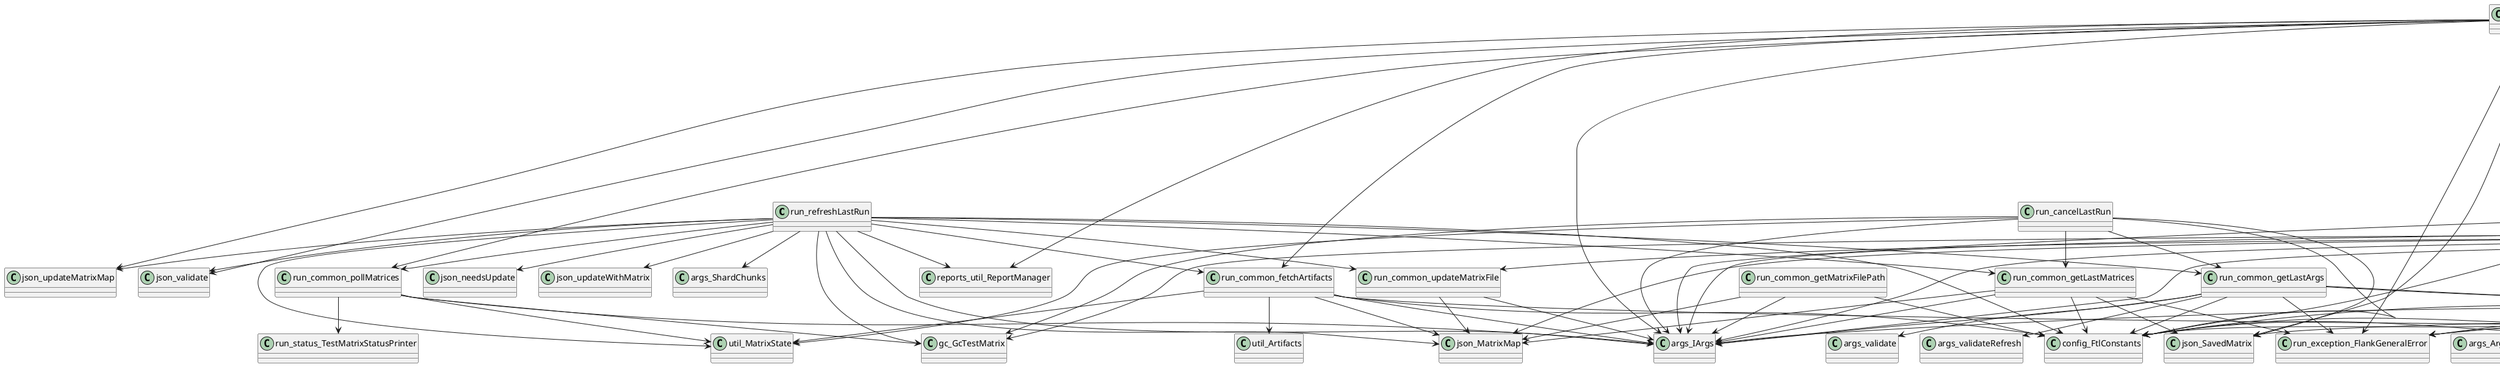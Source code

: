 @startuml

class run_refreshLastRun

run_refreshLastRun --> args_IArgs
run_refreshLastRun --> args_ShardChunks
run_refreshLastRun --> config_FtlConstants
run_refreshLastRun --> gc_GcTestMatrix
run_refreshLastRun --> json_MatrixMap
run_refreshLastRun --> json_needsUpdate
run_refreshLastRun --> json_updateMatrixMap
run_refreshLastRun --> json_updateWithMatrix
run_refreshLastRun --> json_validate
run_refreshLastRun --> reports_util_ReportManager
run_refreshLastRun --> run_common_fetchArtifacts
run_refreshLastRun --> run_common_getLastArgs
run_refreshLastRun --> run_common_getLastMatrices
run_refreshLastRun --> run_common_pollMatrices
run_refreshLastRun --> run_common_updateMatrixFile
run_refreshLastRun --> util_MatrixState

run_newTestRun --> args_AndroidArgs
run_newTestRun --> args_IArgs
run_newTestRun --> args_IosArgs
run_newTestRun --> json_SavedMatrix
run_newTestRun --> json_updateMatrixMap
run_newTestRun --> json_validate
run_newTestRun --> reports_util_ReportManager
run_newTestRun --> run_common_fetchArtifacts
run_newTestRun --> run_common_pollMatrices
run_newTestRun --> run_exception_FlankGeneralError
run_newTestRun --> run_exception_FlankTimeoutError
run_newTestRun --> run_model_TestResult
run_newTestRun --> run_platform_common_printMatricesWebLinks
run_newTestRun --> run_platform_runAndroidTests
run_newTestRun --> run_platform_runIosTests

run_dumpShards --> args_AndroidArgs
run_dumpShards --> args_IosArgs
run_dumpShards --> args_isInstrumentationTest
run_dumpShards --> config_FtlConstants
run_dumpShards --> ios_xctest_common_XcTestRunVersion_V1
run_dumpShards --> ios_xctest_common_XcTestRunVersion_V2
run_dumpShards --> run_common_prettyPrint
run_dumpShards --> run_exception_FlankConfigurationError
run_dumpShards --> run_model_AndroidMatrixTestShards
run_dumpShards --> run_platform_android_getAndroidMatrixShards
run_dumpShards --> util_obfuscatePrettyPrinter

run_cancelLastRun --> args_IArgs
run_cancelLastRun --> config_FtlConstants
run_cancelLastRun --> gc_GcTestMatrix
run_cancelLastRun --> json_SavedMatrix
run_cancelLastRun --> run_common_getLastArgs
run_cancelLastRun --> run_common_getLastMatrices
run_cancelLastRun --> util_MatrixState

run_common_fetchArtifacts --> args_IArgs
run_common_fetchArtifacts --> config_FtlConstants
run_common_fetchArtifacts --> gc_GcStorage
run_common_fetchArtifacts --> json_MatrixMap
run_common_fetchArtifacts --> util_Artifacts
run_common_fetchArtifacts --> util_MatrixState

run_common_getLastArgs --> args_AndroidArgs
run_common_getLastArgs --> args_IArgs
run_common_getLastArgs --> args_IosArgs
run_common_getLastArgs --> args_validate
run_common_getLastArgs --> args_validateRefresh
run_common_getLastArgs --> config_FtlConstants
run_common_getLastArgs --> run_exception_FlankGeneralError

run_common_getLastGcsPath --> ftl_args_IArgs

run_common_getLastMatrices --> args_IArgs
run_common_getLastMatrices --> config_FtlConstants
run_common_getLastMatrices --> json_MatrixMap
run_common_getLastMatrices --> json_SavedMatrix
run_common_getLastMatrices --> run_exception_FlankGeneralError

run_common_pollMatrices --> args_IArgs
run_common_pollMatrices --> gc_GcTestMatrix
run_common_pollMatrices --> run_status_TestMatrixStatusPrinter
run_common_pollMatrices --> util_MatrixState

run_common_saveSessionId --> args_IArgs
run_common_saveSessionId --> util_sessionId
run_common_saveSessionId --> util_sessionId

run_common_updateMatrixFile --> args_IArgs
run_common_updateMatrixFile --> json_MatrixMap

run_common_getMatrixFilePath --> args_IArgs
run_common_getMatrixFilePath --> config_FtlConstants
run_common_getMatrixFilePath --> json_MatrixMap

run_exception_withGlobalExceptionHandling --> json_SavedMatrix
run_exception_withGlobalExceptionHandling --> run_cancelMatrices
run_exception_withGlobalExceptionHandling --> util_closeCrashReporter
run_exception_withGlobalExceptionHandling --> util_report

run_platform_android_createAndroidLoopConfig --> args_AndroidArgs
run_platform_android_createAndroidLoopConfig --> run_model_GameLoopContext

run_platform_android_createAndroidTestConfig --> args_AndroidArgs
run_platform_android_createAndroidTestConfig --> run_model_AndroidTestContext
run_platform_android_createAndroidTestConfig --> run_model_GameLoopContext
run_platform_android_createAndroidTestConfig --> run_model_InstrumentationTestContext
run_platform_android_createAndroidTestConfig --> run_model_RoboTestContext
run_platform_android_createAndroidTestConfig --> run_model_SanityRoboTestContext

run_platform_android_createAndroidTestContexts --> args_AndroidArgs
run_platform_android_createAndroidTestContexts --> args_ArgsHelper
run_platform_android_createAndroidTestContexts --> args_CalculateShardsResult
run_platform_android_createAndroidTestContexts --> config_FtlConstants
run_platform_android_createAndroidTestContexts --> filter_TestFilter
run_platform_android_createAndroidTestContexts --> filter_TestFilters
run_platform_android_createAndroidTestContexts --> run_model_AndroidTestContext
run_platform_android_createAndroidTestContexts --> run_model_InstrumentationTestContext
run_platform_android_createAndroidTestContexts --> shard_createShardsByTestForShards
run_platform_android_createAndroidTestContexts --> util_FlankTestMethod
run_platform_android_createAndroidTestContexts --> util_downloadIfNeeded

run_platform_android_createInstrumentationConfig --> args_AndroidArgs
run_platform_android_createInstrumentationConfig --> run_model_InstrumentationTestContext
run_platform_android_createInstrumentationConfig --> shard_testCases

run_platform_android_createRoboConfig --> args_AndroidArgs
run_platform_android_createRoboConfig --> run_model_RoboTestContext
run_platform_android_createRoboConfig --> run_model_SanityRoboTestContext

run_platform_android_getAndroidMatrixShards --> args_AndroidArgs
run_platform_android_getAndroidMatrixShards --> run_platform_android_createAndroidTestContexts
run_platform_android_getAndroidMatrixShards --> run_model_InstrumentationTestContext
run_platform_android_getAndroidMatrixShards --> run_platform_android_asMatrixTestShards

run_platform_android_asMatrixTestShards --> run_model_AndroidMatrixTestShards
run_platform_android_asMatrixTestShards --> run_model_AndroidTestShards
run_platform_android_asMatrixTestShards --> run_model_InstrumentationTestContext
run_platform_android_asMatrixTestShards --> shard_testCases

run_platform_android_resolveApks --> args_AndroidArgs
run_platform_android_resolveApks --> args_isGameLoop
run_platform_android_resolveApks --> args_isSanityRobo
run_platform_android_resolveApks --> run_exception_FlankGeneralError
run_platform_android_resolveApks --> run_model_AndroidTestContext
run_platform_android_resolveApks --> run_model_GameLoopContext
run_platform_android_resolveApks --> run_model_InstrumentationTestContext
run_platform_android_resolveApks --> run_model_RoboTestContext
run_platform_android_resolveApks --> run_model_SanityRoboTestContext
run_platform_android_resolveApks --> util_asFileReference

run_platform_android_upload --> args_AndroidArgs
run_platform_android_upload --> args_IosArgs
run_platform_android_upload --> run_model_AndroidTestContext
run_platform_android_upload --> run_model_GameLoopContext
run_platform_android_upload --> run_model_InstrumentationTestContext
run_platform_android_upload --> run_model_RoboTestContext
run_platform_android_upload --> run_model_SanityRoboTestContext
run_platform_android_upload --> util_asFileReference
run_platform_android_upload --> util_uploadIfNeeded

run_platform_android_uploadOtherFiles --> args_IArgs
run_platform_android_uploadOtherFiles --> gc_GcStorage

run_platform_android_uploadObbFiles --> args_AndroidArgs
run_platform_android_uploadObbFiles --> gc_GcStorage

run_platform_common_afterRunTests --> args_IArgs
run_platform_common_afterRunTests --> config_FtlConstants
run_platform_common_afterRunTests --> config_FtlConstants_GCS_STORAGE_LINK
run_platform_common_afterRunTests --> gc_GcStorage_uploadSessionId
run_platform_common_afterRunTests --> gc_GcTestMatrix
run_platform_common_afterRunTests --> json_MatrixMap
run_platform_common_afterRunTests --> json_createSavedMatrix
run_platform_common_afterRunTests --> run_common_saveSessionId
run_platform_common_afterRunTests --> run_common_updateMatrixFile
run_platform_common_afterRunTests --> util_StopWatch
run_platform_common_afterRunTests --> util_isInvalid
run_platform_common_afterRunTests --> util_webLink

run_platform_common_beforeRunMessage --> args_IArgs
run_platform_common_beforeRunMessage --> config_FtlConstants
run_platform_common_beforeRunMessage --> shard_Chunk
run_platform_common_beforeRunMessage --> shard_TestMethod

run_platform_common_beforeRunTests --> args_IArgs
run_platform_common_beforeRunTests --> config_FtlConstants
run_platform_common_beforeRunTests --> gc_GcStorage
run_platform_common_beforeRunTests --> gc_GcTesting
run_platform_common_beforeRunTests --> gc_GcToolResults
run_platform_common_beforeRunTests --> run_exception_FlankGeneralError
run_platform_common_beforeRunTests --> util_StopWatch

run_platform_ios_createGameloopTestContexts --> args_IosArgs
run_platform_ios_createGameloopTestContexts --> run_model_GameloopTestContext
run_platform_ios_createGameloopTestContexts --> run_model_IosTestContext
run_platform_ios_createGameloopTestContexts --> util_ShardCounter
run_platform_ios_createGameloopTestContexts --> util_asFileReference
run_platform_ios_createGameloopTestContexts --> util_uploadIfNeeded

run_platform_ios_createIosTestContexts --> args_IosArgs
run_platform_ios_createIosTestContexts --> args_isXcTest
run_platform_ios_createIosTestContexts --> run_model_IosTestContext

run_platform_ios_createXcTestContexts --> args_IosArgs
run_platform_ios_createXcTestContexts --> gc_GcStorage
run_platform_ios_createXcTestContexts --> ios_xctest_xcTestRunFlow
run_platform_ios_createXcTestContexts --> run_model_IosTestContext
run_platform_ios_createXcTestContexts --> run_model_XcTestContext
run_platform_ios_createXcTestContexts --> util_ShardCounter
run_platform_ios_createXcTestContexts --> util_asFileReference
run_platform_ios_createXcTestContexts --> util_uploadIfNeeded

run_platform_runAndroidTests --> args_AndroidArgs
run_platform_runAndroidTests --> args_isInstrumentationTest
run_platform_runAndroidTests --> gc_GcAndroidDevice
run_platform_runAndroidTests --> gc_GcAndroidTestMatrix
run_platform_runAndroidTests --> gc_GcStorage
run_platform_runAndroidTests --> gc_GcToolResults
run_platform_runAndroidTests --> http_executeWithRetry
run_platform_runAndroidTests --> run_ANDROID_SHARD_FILE
run_platform_runAndroidTests --> run_exception_FlankGeneralError
run_platform_runAndroidTests --> run_model_AndroidMatrixTestShards
run_platform_runAndroidTests --> run_model_AndroidTestContext
run_platform_runAndroidTests --> run_model_InstrumentationTestContext
run_platform_runAndroidTests --> run_model_TestResult
run_platform_runAndroidTests --> run_platform_android_asMatrixTestShards
run_platform_runAndroidTests --> run_platform_android_createAndroidTestConfig
run_platform_runAndroidTests --> run_platform_android_createAndroidTestContexts
run_platform_runAndroidTests --> run_platform_android_upload
run_platform_runAndroidTests --> run_platform_android_uploadAdditionalApks
run_platform_runAndroidTests --> run_platform_android_uploadObbFiles
run_platform_runAndroidTests --> run_platform_android_uploadOtherFiles
run_platform_runAndroidTests --> run_platform_common_afterRunTests
run_platform_runAndroidTests --> run_platform_common_beforeRunMessage
run_platform_runAndroidTests --> run_platform_common_beforeRunTests
run_platform_runAndroidTests --> run_saveShardChunks
run_platform_runAndroidTests --> shard_Chunk
run_platform_runAndroidTests --> shard_testCases

run_platform_runIosTests --> args_IosArgs
run_platform_runIosTests --> args_isXcTest
run_platform_runIosTests --> gc_GcIosMatrix
run_platform_runIosTests --> gc_GcIosTestMatrix
run_platform_runIosTests --> gc_GcStorage
run_platform_runIosTests --> gc_GcToolResults
run_platform_runIosTests --> http_executeWithRetry
run_platform_runIosTests --> ios_xctest_flattenShardChunks
run_platform_runIosTests --> run_IOS_SHARD_FILE
run_platform_runIosTests --> run_dumpShards
run_platform_runIosTests --> run_model_TestResult
run_platform_runIosTests --> run_platform_android_uploadAdditionalIpas
run_platform_runIosTests --> run_platform_android_uploadOtherFiles
run_platform_runIosTests --> run_platform_common_afterRunTests
run_platform_runIosTests --> run_platform_common_beforeRunMessage
run_platform_runIosTests --> run_platform_common_beforeRunTests
run_platform_runIosTests --> run_platform_ios_createIosTestContexts
run_platform_runIosTests --> shard_testCases
run_platform_runIosTests --> util_repeat

@enduml
